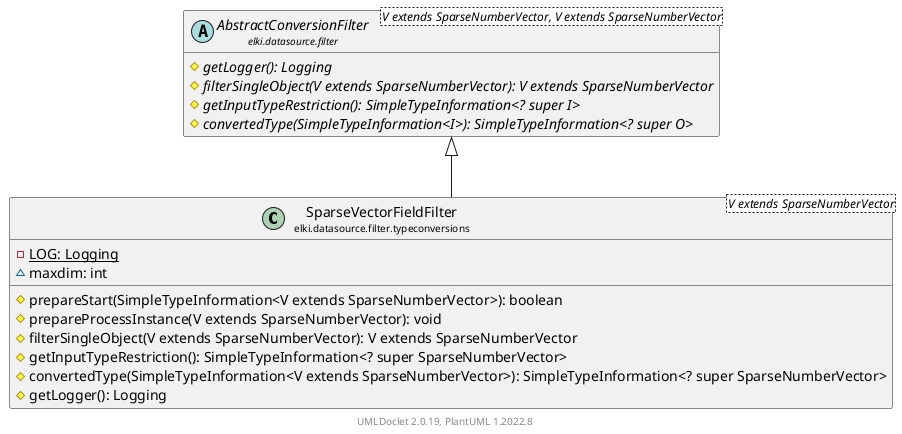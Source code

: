 @startuml
    remove .*\.(Instance|Par|Parameterizer|Factory)$
    set namespaceSeparator none
    hide empty fields
    hide empty methods

    class "<size:14>SparseVectorFieldFilter\n<size:10>elki.datasource.filter.typeconversions" as elki.datasource.filter.typeconversions.SparseVectorFieldFilter<V extends SparseNumberVector> [[SparseVectorFieldFilter.html]] {
        {static} -LOG: Logging
        ~maxdim: int
        #prepareStart(SimpleTypeInformation<V extends SparseNumberVector>): boolean
        #prepareProcessInstance(V extends SparseNumberVector): void
        #filterSingleObject(V extends SparseNumberVector): V extends SparseNumberVector
        #getInputTypeRestriction(): SimpleTypeInformation<? super SparseNumberVector>
        #convertedType(SimpleTypeInformation<V extends SparseNumberVector>): SimpleTypeInformation<? super SparseNumberVector>
        #getLogger(): Logging
    }

    abstract class "<size:14>AbstractConversionFilter\n<size:10>elki.datasource.filter" as elki.datasource.filter.AbstractConversionFilter<V extends SparseNumberVector, V extends SparseNumberVector> [[../AbstractConversionFilter.html]] {
        {abstract} #getLogger(): Logging
        {abstract} #filterSingleObject(V extends SparseNumberVector): V extends SparseNumberVector
        {abstract} #getInputTypeRestriction(): SimpleTypeInformation<? super I>
        {abstract} #convertedType(SimpleTypeInformation<​I>): SimpleTypeInformation<? super O>
    }

    elki.datasource.filter.AbstractConversionFilter <|-- elki.datasource.filter.typeconversions.SparseVectorFieldFilter

    center footer UMLDoclet 2.0.19, PlantUML 1.2022.8
@enduml
